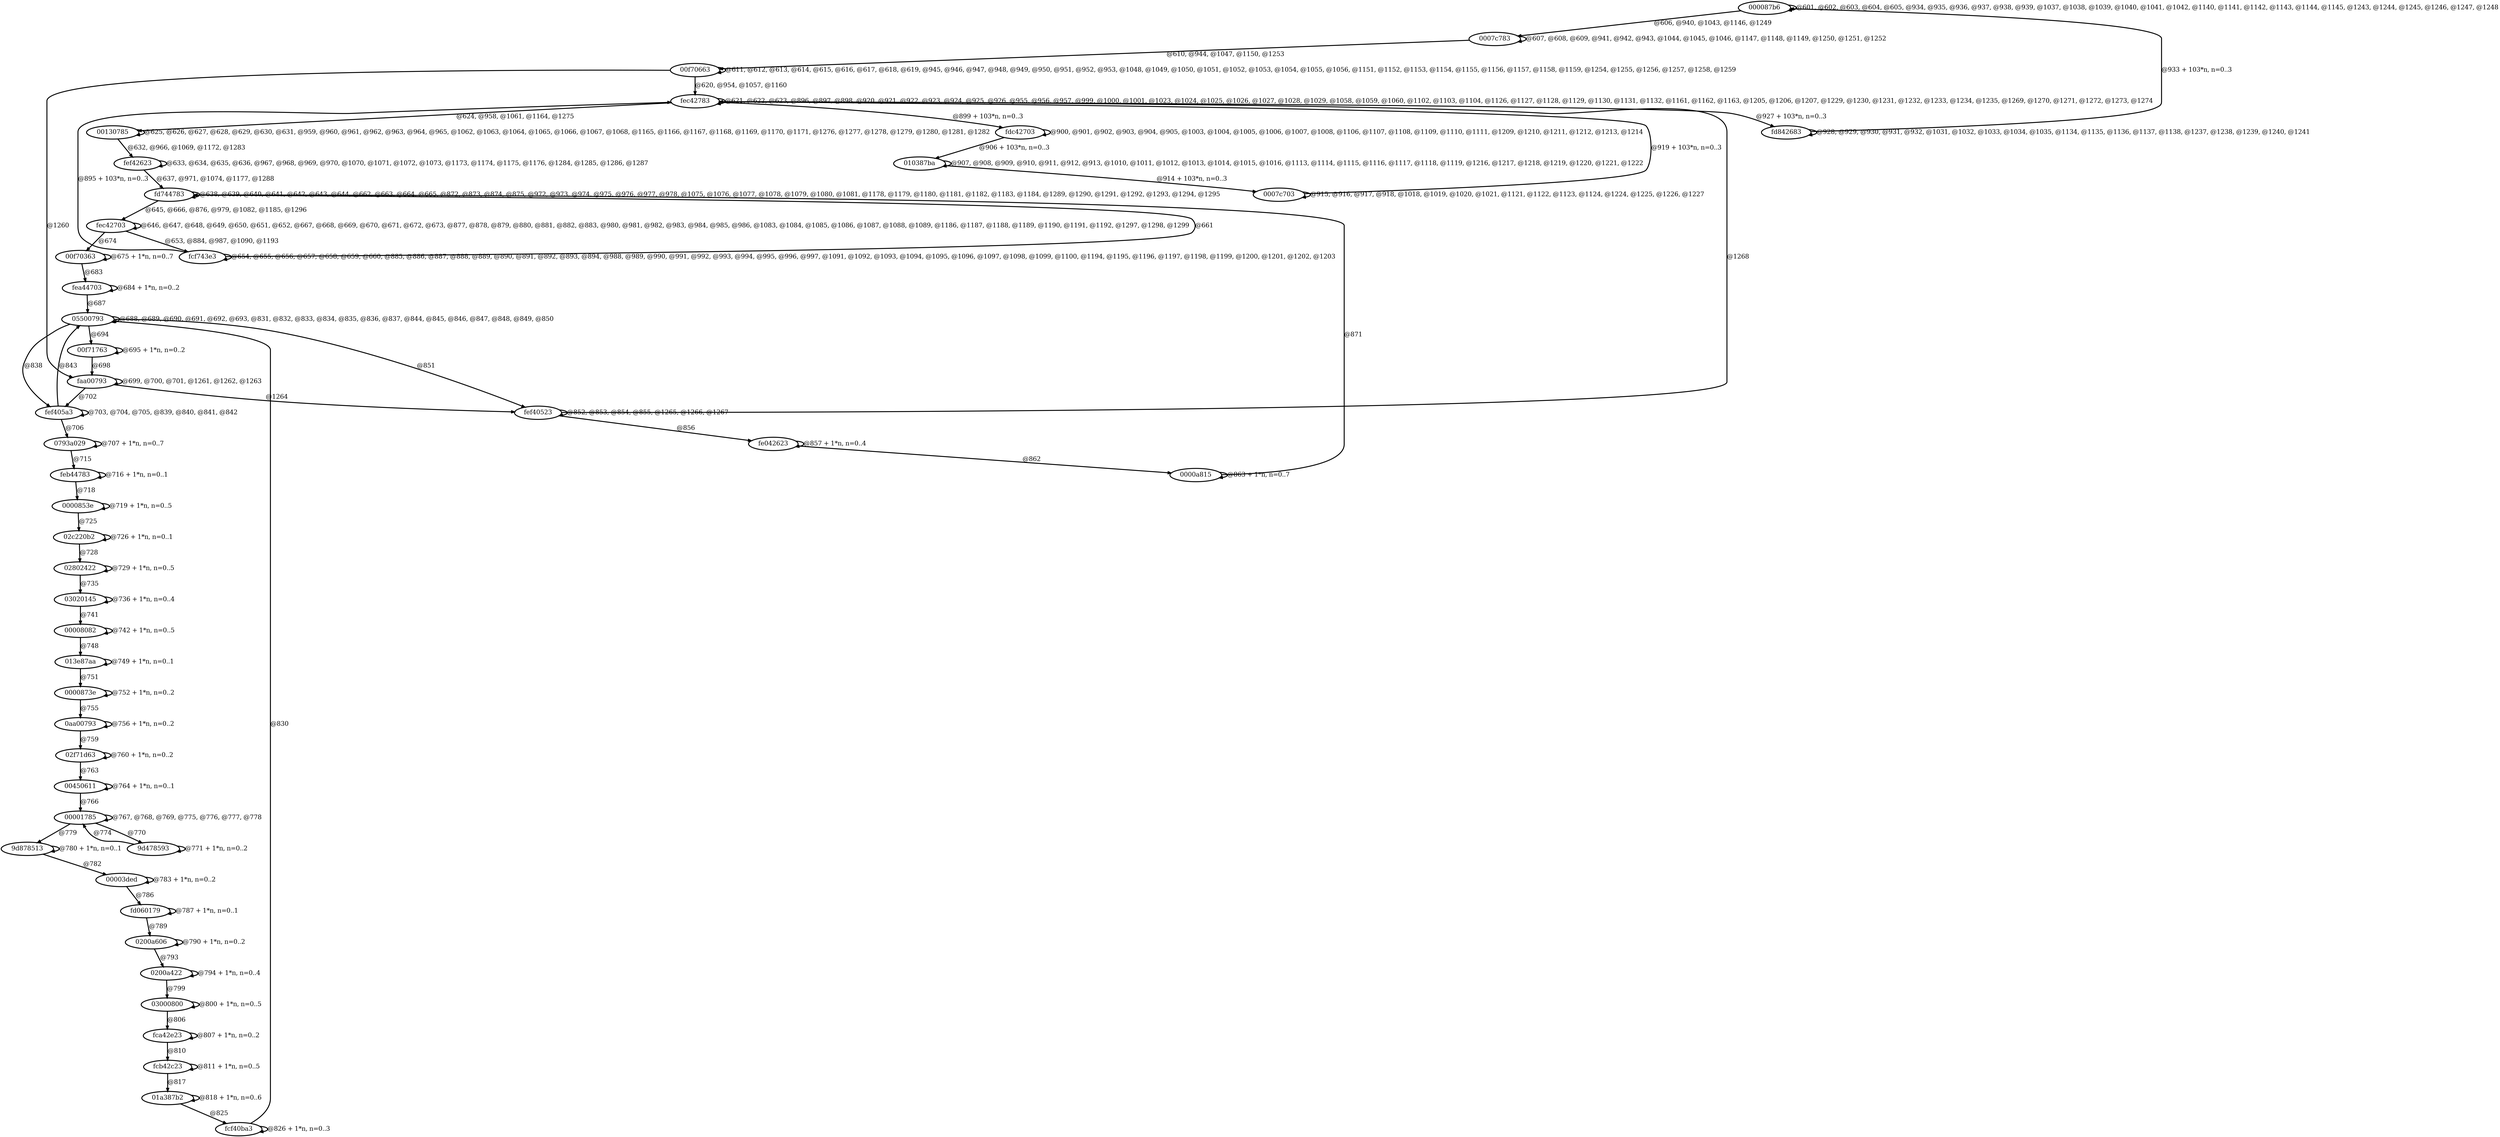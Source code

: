 digraph G {
        node [style=rounded, penwidth=3, fontsize=20, shape=oval];
        "000087b6" -> "000087b6" [label="@601, @602, @603, @604, @605, @934, @935, @936, @937, @938, @939, @1037, @1038, @1039, @1040, @1041, @1042, @1140, @1141, @1142, @1143, @1144, @1145, @1243, @1244, @1245, @1246, @1247, @1248", color=black,arrowsize=1,style=bold,penwidth=3,fontsize=20];
"000087b6" -> "0007c783" [label="@606, @940, @1043, @1146, @1249", color=black,arrowsize=1,style=bold,penwidth=3,fontsize=20];
"0007c783" -> "0007c783" [label="@607, @608, @609, @941, @942, @943, @1044, @1045, @1046, @1147, @1148, @1149, @1250, @1251, @1252", color=black,arrowsize=1,style=bold,penwidth=3,fontsize=20];
"0007c783" -> "00f70663" [label="@610, @944, @1047, @1150, @1253", color=black,arrowsize=1,style=bold,penwidth=3,fontsize=20];
"00f70663" -> "00f70663" [label="@611, @612, @613, @614, @615, @616, @617, @618, @619, @945, @946, @947, @948, @949, @950, @951, @952, @953, @1048, @1049, @1050, @1051, @1052, @1053, @1054, @1055, @1056, @1151, @1152, @1153, @1154, @1155, @1156, @1157, @1158, @1159, @1254, @1255, @1256, @1257, @1258, @1259", color=black,arrowsize=1,style=bold,penwidth=3,fontsize=20];
"00f70663" -> "fec42783" [label="@620, @954, @1057, @1160", color=black,arrowsize=1,style=bold,penwidth=3,fontsize=20];
"fec42783" -> "fec42783" [label="@621, @622, @623, @896, @897, @898, @920, @921, @922, @923, @924, @925, @926, @955, @956, @957, @999, @1000, @1001, @1023, @1024, @1025, @1026, @1027, @1028, @1029, @1058, @1059, @1060, @1102, @1103, @1104, @1126, @1127, @1128, @1129, @1130, @1131, @1132, @1161, @1162, @1163, @1205, @1206, @1207, @1229, @1230, @1231, @1232, @1233, @1234, @1235, @1269, @1270, @1271, @1272, @1273, @1274", color=black,arrowsize=1,style=bold,penwidth=3,fontsize=20];
"fec42783" -> "00130785" [label="@624, @958, @1061, @1164, @1275", color=black,arrowsize=1,style=bold,penwidth=3,fontsize=20];
"00130785" -> "00130785" [label="@625, @626, @627, @628, @629, @630, @631, @959, @960, @961, @962, @963, @964, @965, @1062, @1063, @1064, @1065, @1066, @1067, @1068, @1165, @1166, @1167, @1168, @1169, @1170, @1171, @1276, @1277, @1278, @1279, @1280, @1281, @1282", color=black,arrowsize=1,style=bold,penwidth=3,fontsize=20];
"00130785" -> "fef42623" [label="@632, @966, @1069, @1172, @1283", color=black,arrowsize=1,style=bold,penwidth=3,fontsize=20];
"fef42623" -> "fef42623" [label="@633, @634, @635, @636, @967, @968, @969, @970, @1070, @1071, @1072, @1073, @1173, @1174, @1175, @1176, @1284, @1285, @1286, @1287", color=black,arrowsize=1,style=bold,penwidth=3,fontsize=20];
"fef42623" -> "fd744783" [label="@637, @971, @1074, @1177, @1288", color=black,arrowsize=1,style=bold,penwidth=3,fontsize=20];
"fd744783" -> "fd744783" [label="@638, @639, @640, @641, @642, @643, @644, @662, @663, @664, @665, @872, @873, @874, @875, @972, @973, @974, @975, @976, @977, @978, @1075, @1076, @1077, @1078, @1079, @1080, @1081, @1178, @1179, @1180, @1181, @1182, @1183, @1184, @1289, @1290, @1291, @1292, @1293, @1294, @1295", color=black,arrowsize=1,style=bold,penwidth=3,fontsize=20];
"fd744783" -> "fec42703" [label="@645, @666, @876, @979, @1082, @1185, @1296", color=black,arrowsize=1,style=bold,penwidth=3,fontsize=20];
"fec42703" -> "fec42703" [label="@646, @647, @648, @649, @650, @651, @652, @667, @668, @669, @670, @671, @672, @673, @877, @878, @879, @880, @881, @882, @883, @980, @981, @982, @983, @984, @985, @986, @1083, @1084, @1085, @1086, @1087, @1088, @1089, @1186, @1187, @1188, @1189, @1190, @1191, @1192, @1297, @1298, @1299", color=black,arrowsize=1,style=bold,penwidth=3,fontsize=20];
"fec42703" -> "fcf743e3" [label="@653, @884, @987, @1090, @1193", color=black,arrowsize=1,style=bold,penwidth=3,fontsize=20];
"fcf743e3" -> "fcf743e3" [label="@654, @655, @656, @657, @658, @659, @660, @885, @886, @887, @888, @889, @890, @891, @892, @893, @894, @988, @989, @990, @991, @992, @993, @994, @995, @996, @997, @1091, @1092, @1093, @1094, @1095, @1096, @1097, @1098, @1099, @1100, @1194, @1195, @1196, @1197, @1198, @1199, @1200, @1201, @1202, @1203", color=black,arrowsize=1,style=bold,penwidth=3,fontsize=20];
"fcf743e3" -> "fd744783" [label="@661", color=black,arrowsize=1,style=bold,penwidth=3,fontsize=20];
"fec42703" -> "00f70363" [label="@674", color=black,arrowsize=1,style=bold,penwidth=3,fontsize=20];
"00f70363" -> "00f70363" [label="@675 + 1*n, n=0..7", color=black,arrowsize=1,style=bold,penwidth=3,fontsize=20];
"00f70363" -> "fea44703" [label="@683", color=black,arrowsize=1,style=bold,penwidth=3,fontsize=20];
"fea44703" -> "fea44703" [label="@684 + 1*n, n=0..2", color=black,arrowsize=1,style=bold,penwidth=3,fontsize=20];
"fea44703" -> "05500793" [label="@687", color=black,arrowsize=1,style=bold,penwidth=3,fontsize=20];
"05500793" -> "05500793" [label="@688, @689, @690, @691, @692, @693, @831, @832, @833, @834, @835, @836, @837, @844, @845, @846, @847, @848, @849, @850", color=black,arrowsize=1,style=bold,penwidth=3,fontsize=20];
"05500793" -> "00f71763" [label="@694", color=black,arrowsize=1,style=bold,penwidth=3,fontsize=20];
"00f71763" -> "00f71763" [label="@695 + 1*n, n=0..2", color=black,arrowsize=1,style=bold,penwidth=3,fontsize=20];
"00f71763" -> "faa00793" [label="@698", color=black,arrowsize=1,style=bold,penwidth=3,fontsize=20];
"faa00793" -> "faa00793" [label="@699, @700, @701, @1261, @1262, @1263", color=black,arrowsize=1,style=bold,penwidth=3,fontsize=20];
"faa00793" -> "fef405a3" [label="@702", color=black,arrowsize=1,style=bold,penwidth=3,fontsize=20];
"fef405a3" -> "fef405a3" [label="@703, @704, @705, @839, @840, @841, @842", color=black,arrowsize=1,style=bold,penwidth=3,fontsize=20];
"fef405a3" -> "0793a029" [label="@706", color=black,arrowsize=1,style=bold,penwidth=3,fontsize=20];
"0793a029" -> "0793a029" [label="@707 + 1*n, n=0..7", color=black,arrowsize=1,style=bold,penwidth=3,fontsize=20];
"0793a029" -> "feb44783" [label="@715", color=black,arrowsize=1,style=bold,penwidth=3,fontsize=20];
"feb44783" -> "feb44783" [label="@716 + 1*n, n=0..1", color=black,arrowsize=1,style=bold,penwidth=3,fontsize=20];
"feb44783" -> "0000853e" [label="@718", color=black,arrowsize=1,style=bold,penwidth=3,fontsize=20];
"0000853e" -> "0000853e" [label="@719 + 1*n, n=0..5", color=black,arrowsize=1,style=bold,penwidth=3,fontsize=20];
"0000853e" -> "02c220b2" [label="@725", color=black,arrowsize=1,style=bold,penwidth=3,fontsize=20];
"02c220b2" -> "02c220b2" [label="@726 + 1*n, n=0..1", color=black,arrowsize=1,style=bold,penwidth=3,fontsize=20];
"02c220b2" -> "02802422" [label="@728", color=black,arrowsize=1,style=bold,penwidth=3,fontsize=20];
"02802422" -> "02802422" [label="@729 + 1*n, n=0..5", color=black,arrowsize=1,style=bold,penwidth=3,fontsize=20];
"02802422" -> "03020145" [label="@735", color=black,arrowsize=1,style=bold,penwidth=3,fontsize=20];
"03020145" -> "03020145" [label="@736 + 1*n, n=0..4", color=black,arrowsize=1,style=bold,penwidth=3,fontsize=20];
"03020145" -> "00008082" [label="@741", color=black,arrowsize=1,style=bold,penwidth=3,fontsize=20];
"00008082" -> "00008082" [label="@742 + 1*n, n=0..5", color=black,arrowsize=1,style=bold,penwidth=3,fontsize=20];
"00008082" -> "013e87aa" [label="@748", color=black,arrowsize=1,style=bold,penwidth=3,fontsize=20];
"013e87aa" -> "013e87aa" [label="@749 + 1*n, n=0..1", color=black,arrowsize=1,style=bold,penwidth=3,fontsize=20];
"013e87aa" -> "0000873e" [label="@751", color=black,arrowsize=1,style=bold,penwidth=3,fontsize=20];
"0000873e" -> "0000873e" [label="@752 + 1*n, n=0..2", color=black,arrowsize=1,style=bold,penwidth=3,fontsize=20];
"0000873e" -> "0aa00793" [label="@755", color=black,arrowsize=1,style=bold,penwidth=3,fontsize=20];
"0aa00793" -> "0aa00793" [label="@756 + 1*n, n=0..2", color=black,arrowsize=1,style=bold,penwidth=3,fontsize=20];
"0aa00793" -> "02f71d63" [label="@759", color=black,arrowsize=1,style=bold,penwidth=3,fontsize=20];
"02f71d63" -> "02f71d63" [label="@760 + 1*n, n=0..2", color=black,arrowsize=1,style=bold,penwidth=3,fontsize=20];
"02f71d63" -> "00450611" [label="@763", color=black,arrowsize=1,style=bold,penwidth=3,fontsize=20];
"00450611" -> "00450611" [label="@764 + 1*n, n=0..1", color=black,arrowsize=1,style=bold,penwidth=3,fontsize=20];
"00450611" -> "00001785" [label="@766", color=black,arrowsize=1,style=bold,penwidth=3,fontsize=20];
"00001785" -> "00001785" [label="@767, @768, @769, @775, @776, @777, @778", color=black,arrowsize=1,style=bold,penwidth=3,fontsize=20];
"00001785" -> "9d478593" [label="@770", color=black,arrowsize=1,style=bold,penwidth=3,fontsize=20];
"9d478593" -> "9d478593" [label="@771 + 1*n, n=0..2", color=black,arrowsize=1,style=bold,penwidth=3,fontsize=20];
"9d478593" -> "00001785" [label="@774", color=black,arrowsize=1,style=bold,penwidth=3,fontsize=20];
"00001785" -> "9d878513" [label="@779", color=black,arrowsize=1,style=bold,penwidth=3,fontsize=20];
"9d878513" -> "9d878513" [label="@780 + 1*n, n=0..1", color=black,arrowsize=1,style=bold,penwidth=3,fontsize=20];
"9d878513" -> "00003ded" [label="@782", color=black,arrowsize=1,style=bold,penwidth=3,fontsize=20];
"00003ded" -> "00003ded" [label="@783 + 1*n, n=0..2", color=black,arrowsize=1,style=bold,penwidth=3,fontsize=20];
"00003ded" -> "fd060179" [label="@786", color=black,arrowsize=1,style=bold,penwidth=3,fontsize=20];
"fd060179" -> "fd060179" [label="@787 + 1*n, n=0..1", color=black,arrowsize=1,style=bold,penwidth=3,fontsize=20];
"fd060179" -> "0200a606" [label="@789", color=black,arrowsize=1,style=bold,penwidth=3,fontsize=20];
"0200a606" -> "0200a606" [label="@790 + 1*n, n=0..2", color=black,arrowsize=1,style=bold,penwidth=3,fontsize=20];
"0200a606" -> "0200a422" [label="@793", color=black,arrowsize=1,style=bold,penwidth=3,fontsize=20];
"0200a422" -> "0200a422" [label="@794 + 1*n, n=0..4", color=black,arrowsize=1,style=bold,penwidth=3,fontsize=20];
"0200a422" -> "03000800" [label="@799", color=black,arrowsize=1,style=bold,penwidth=3,fontsize=20];
"03000800" -> "03000800" [label="@800 + 1*n, n=0..5", color=black,arrowsize=1,style=bold,penwidth=3,fontsize=20];
"03000800" -> "fca42e23" [label="@806", color=black,arrowsize=1,style=bold,penwidth=3,fontsize=20];
"fca42e23" -> "fca42e23" [label="@807 + 1*n, n=0..2", color=black,arrowsize=1,style=bold,penwidth=3,fontsize=20];
"fca42e23" -> "fcb42c23" [label="@810", color=black,arrowsize=1,style=bold,penwidth=3,fontsize=20];
"fcb42c23" -> "fcb42c23" [label="@811 + 1*n, n=0..5", color=black,arrowsize=1,style=bold,penwidth=3,fontsize=20];
"fcb42c23" -> "01a387b2" [label="@817", color=black,arrowsize=1,style=bold,penwidth=3,fontsize=20];
"01a387b2" -> "01a387b2" [label="@818 + 1*n, n=0..6", color=black,arrowsize=1,style=bold,penwidth=3,fontsize=20];
"01a387b2" -> "fcf40ba3" [label="@825", color=black,arrowsize=1,style=bold,penwidth=3,fontsize=20];
"fcf40ba3" -> "fcf40ba3" [label="@826 + 1*n, n=0..3", color=black,arrowsize=1,style=bold,penwidth=3,fontsize=20];
"fcf40ba3" -> "05500793" [label="@830", color=black,arrowsize=1,style=bold,penwidth=3,fontsize=20];
"05500793" -> "fef405a3" [label="@838", color=black,arrowsize=1,style=bold,penwidth=3,fontsize=20];
"fef405a3" -> "05500793" [label="@843", color=black,arrowsize=1,style=bold,penwidth=3,fontsize=20];
"05500793" -> "fef40523" [label="@851", color=black,arrowsize=1,style=bold,penwidth=3,fontsize=20];
"fef40523" -> "fef40523" [label="@852, @853, @854, @855, @1265, @1266, @1267", color=black,arrowsize=1,style=bold,penwidth=3,fontsize=20];
"fef40523" -> "fe042623" [label="@856", color=black,arrowsize=1,style=bold,penwidth=3,fontsize=20];
"fe042623" -> "fe042623" [label="@857 + 1*n, n=0..4", color=black,arrowsize=1,style=bold,penwidth=3,fontsize=20];
"fe042623" -> "0000a815" [label="@862", color=black,arrowsize=1,style=bold,penwidth=3,fontsize=20];
"0000a815" -> "0000a815" [label="@863 + 1*n, n=0..7", color=black,arrowsize=1,style=bold,penwidth=3,fontsize=20];
"0000a815" -> "fd744783" [label="@871", color=black,arrowsize=1,style=bold,penwidth=3,fontsize=20];
"fcf743e3" -> "fec42783" [label="@895 + 103*n, n=0..3", color=black,arrowsize=1,style=bold,penwidth=3,fontsize=20];
"fec42783" -> "fdc42703" [label="@899 + 103*n, n=0..3", color=black,arrowsize=1,style=bold,penwidth=3,fontsize=20];
"fdc42703" -> "fdc42703" [label="@900, @901, @902, @903, @904, @905, @1003, @1004, @1005, @1006, @1007, @1008, @1106, @1107, @1108, @1109, @1110, @1111, @1209, @1210, @1211, @1212, @1213, @1214", color=black,arrowsize=1,style=bold,penwidth=3,fontsize=20];
"fdc42703" -> "010387ba" [label="@906 + 103*n, n=0..3", color=black,arrowsize=1,style=bold,penwidth=3,fontsize=20];
"010387ba" -> "010387ba" [label="@907, @908, @909, @910, @911, @912, @913, @1010, @1011, @1012, @1013, @1014, @1015, @1016, @1113, @1114, @1115, @1116, @1117, @1118, @1119, @1216, @1217, @1218, @1219, @1220, @1221, @1222", color=black,arrowsize=1,style=bold,penwidth=3,fontsize=20];
"010387ba" -> "0007c703" [label="@914 + 103*n, n=0..3", color=black,arrowsize=1,style=bold,penwidth=3,fontsize=20];
"0007c703" -> "0007c703" [label="@915, @916, @917, @918, @1018, @1019, @1020, @1021, @1121, @1122, @1123, @1124, @1224, @1225, @1226, @1227", color=black,arrowsize=1,style=bold,penwidth=3,fontsize=20];
"0007c703" -> "fec42783" [label="@919 + 103*n, n=0..3", color=black,arrowsize=1,style=bold,penwidth=3,fontsize=20];
"fec42783" -> "fd842683" [label="@927 + 103*n, n=0..3", color=black,arrowsize=1,style=bold,penwidth=3,fontsize=20];
"fd842683" -> "fd842683" [label="@928, @929, @930, @931, @932, @1031, @1032, @1033, @1034, @1035, @1134, @1135, @1136, @1137, @1138, @1237, @1238, @1239, @1240, @1241", color=black,arrowsize=1,style=bold,penwidth=3,fontsize=20];
"fd842683" -> "000087b6" [label="@933 + 103*n, n=0..3", color=black,arrowsize=1,style=bold,penwidth=3,fontsize=20];
"00f70663" -> "faa00793" [label="@1260", color=black,arrowsize=1,style=bold,penwidth=3,fontsize=20];
"faa00793" -> "fef40523" [label="@1264", color=black,arrowsize=1,style=bold,penwidth=3,fontsize=20];
"fef40523" -> "fec42783" [label="@1268", color=black,arrowsize=1,style=bold,penwidth=3,fontsize=20];
}
